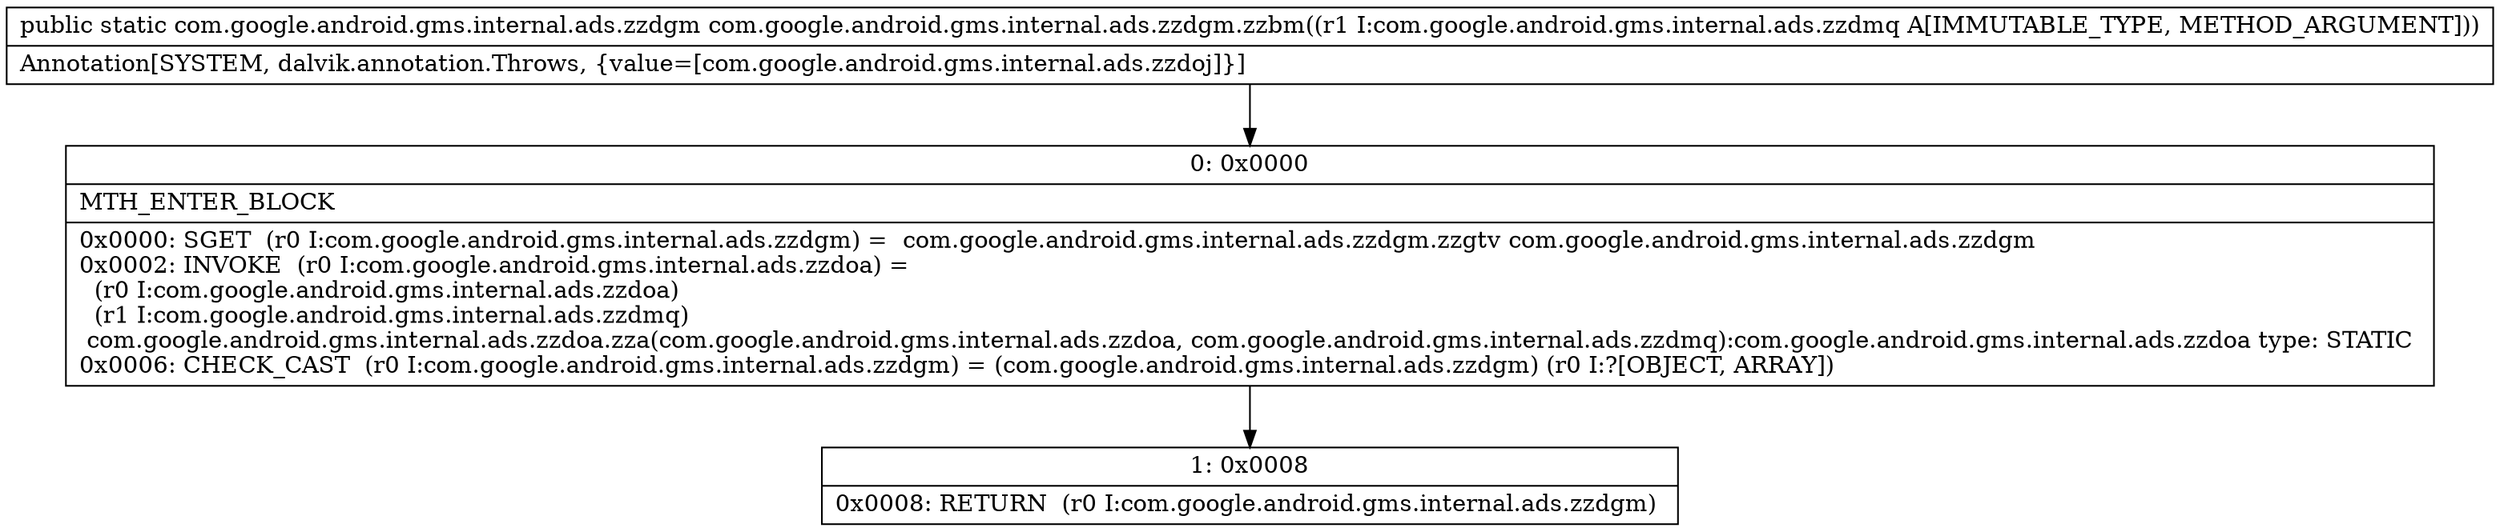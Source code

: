 digraph "CFG forcom.google.android.gms.internal.ads.zzdgm.zzbm(Lcom\/google\/android\/gms\/internal\/ads\/zzdmq;)Lcom\/google\/android\/gms\/internal\/ads\/zzdgm;" {
Node_0 [shape=record,label="{0\:\ 0x0000|MTH_ENTER_BLOCK\l|0x0000: SGET  (r0 I:com.google.android.gms.internal.ads.zzdgm) =  com.google.android.gms.internal.ads.zzdgm.zzgtv com.google.android.gms.internal.ads.zzdgm \l0x0002: INVOKE  (r0 I:com.google.android.gms.internal.ads.zzdoa) = \l  (r0 I:com.google.android.gms.internal.ads.zzdoa)\l  (r1 I:com.google.android.gms.internal.ads.zzdmq)\l com.google.android.gms.internal.ads.zzdoa.zza(com.google.android.gms.internal.ads.zzdoa, com.google.android.gms.internal.ads.zzdmq):com.google.android.gms.internal.ads.zzdoa type: STATIC \l0x0006: CHECK_CAST  (r0 I:com.google.android.gms.internal.ads.zzdgm) = (com.google.android.gms.internal.ads.zzdgm) (r0 I:?[OBJECT, ARRAY]) \l}"];
Node_1 [shape=record,label="{1\:\ 0x0008|0x0008: RETURN  (r0 I:com.google.android.gms.internal.ads.zzdgm) \l}"];
MethodNode[shape=record,label="{public static com.google.android.gms.internal.ads.zzdgm com.google.android.gms.internal.ads.zzdgm.zzbm((r1 I:com.google.android.gms.internal.ads.zzdmq A[IMMUTABLE_TYPE, METHOD_ARGUMENT]))  | Annotation[SYSTEM, dalvik.annotation.Throws, \{value=[com.google.android.gms.internal.ads.zzdoj]\}]\l}"];
MethodNode -> Node_0;
Node_0 -> Node_1;
}

